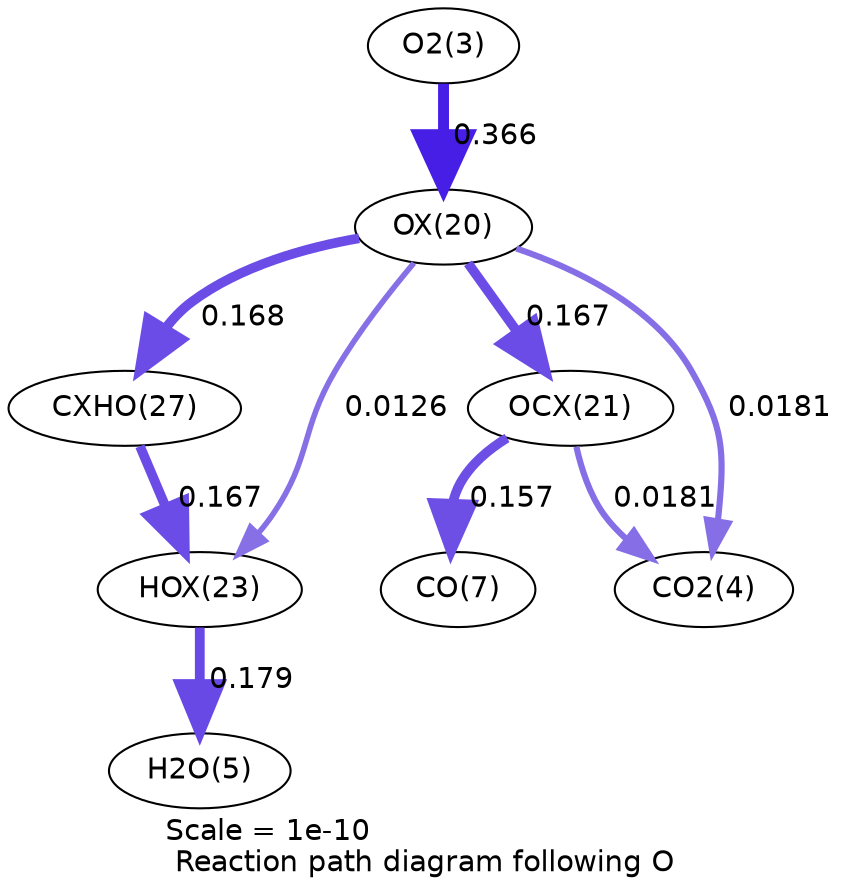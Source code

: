 digraph reaction_paths {
center=1;
s5 -> s23[fontname="Helvetica", penwidth=5.24, arrowsize=2.62, color="0.7, 0.866, 0.9"
, label=" 0.366"];
s23 -> s29[fontname="Helvetica", penwidth=4.65, arrowsize=2.33, color="0.7, 0.668, 0.9"
, label=" 0.168"];
s23 -> s26[fontname="Helvetica", penwidth=2.7, arrowsize=1.35, color="0.7, 0.513, 0.9"
, label=" 0.0126"];
s23 -> s24[fontname="Helvetica", penwidth=4.65, arrowsize=2.32, color="0.7, 0.667, 0.9"
, label=" 0.167"];
s23 -> s6[fontname="Helvetica", penwidth=2.97, arrowsize=1.49, color="0.7, 0.518, 0.9"
, label=" 0.0181"];
s29 -> s26[fontname="Helvetica", penwidth=4.65, arrowsize=2.32, color="0.7, 0.667, 0.9"
, label=" 0.167"];
s26 -> s7[fontname="Helvetica", penwidth=4.7, arrowsize=2.35, color="0.7, 0.679, 0.9"
, label=" 0.179"];
s24 -> s9[fontname="Helvetica", penwidth=4.6, arrowsize=2.3, color="0.7, 0.657, 0.9"
, label=" 0.157"];
s24 -> s6[fontname="Helvetica", penwidth=2.97, arrowsize=1.49, color="0.7, 0.518, 0.9"
, label=" 0.0181"];
s5 [ fontname="Helvetica", label="O2(3)"];
s6 [ fontname="Helvetica", label="CO2(4)"];
s7 [ fontname="Helvetica", label="H2O(5)"];
s9 [ fontname="Helvetica", label="CO(7)"];
s23 [ fontname="Helvetica", label="OX(20)"];
s24 [ fontname="Helvetica", label="OCX(21)"];
s26 [ fontname="Helvetica", label="HOX(23)"];
s29 [ fontname="Helvetica", label="CXHO(27)"];
 label = "Scale = 1e-10\l Reaction path diagram following O";
 fontname = "Helvetica";
}
